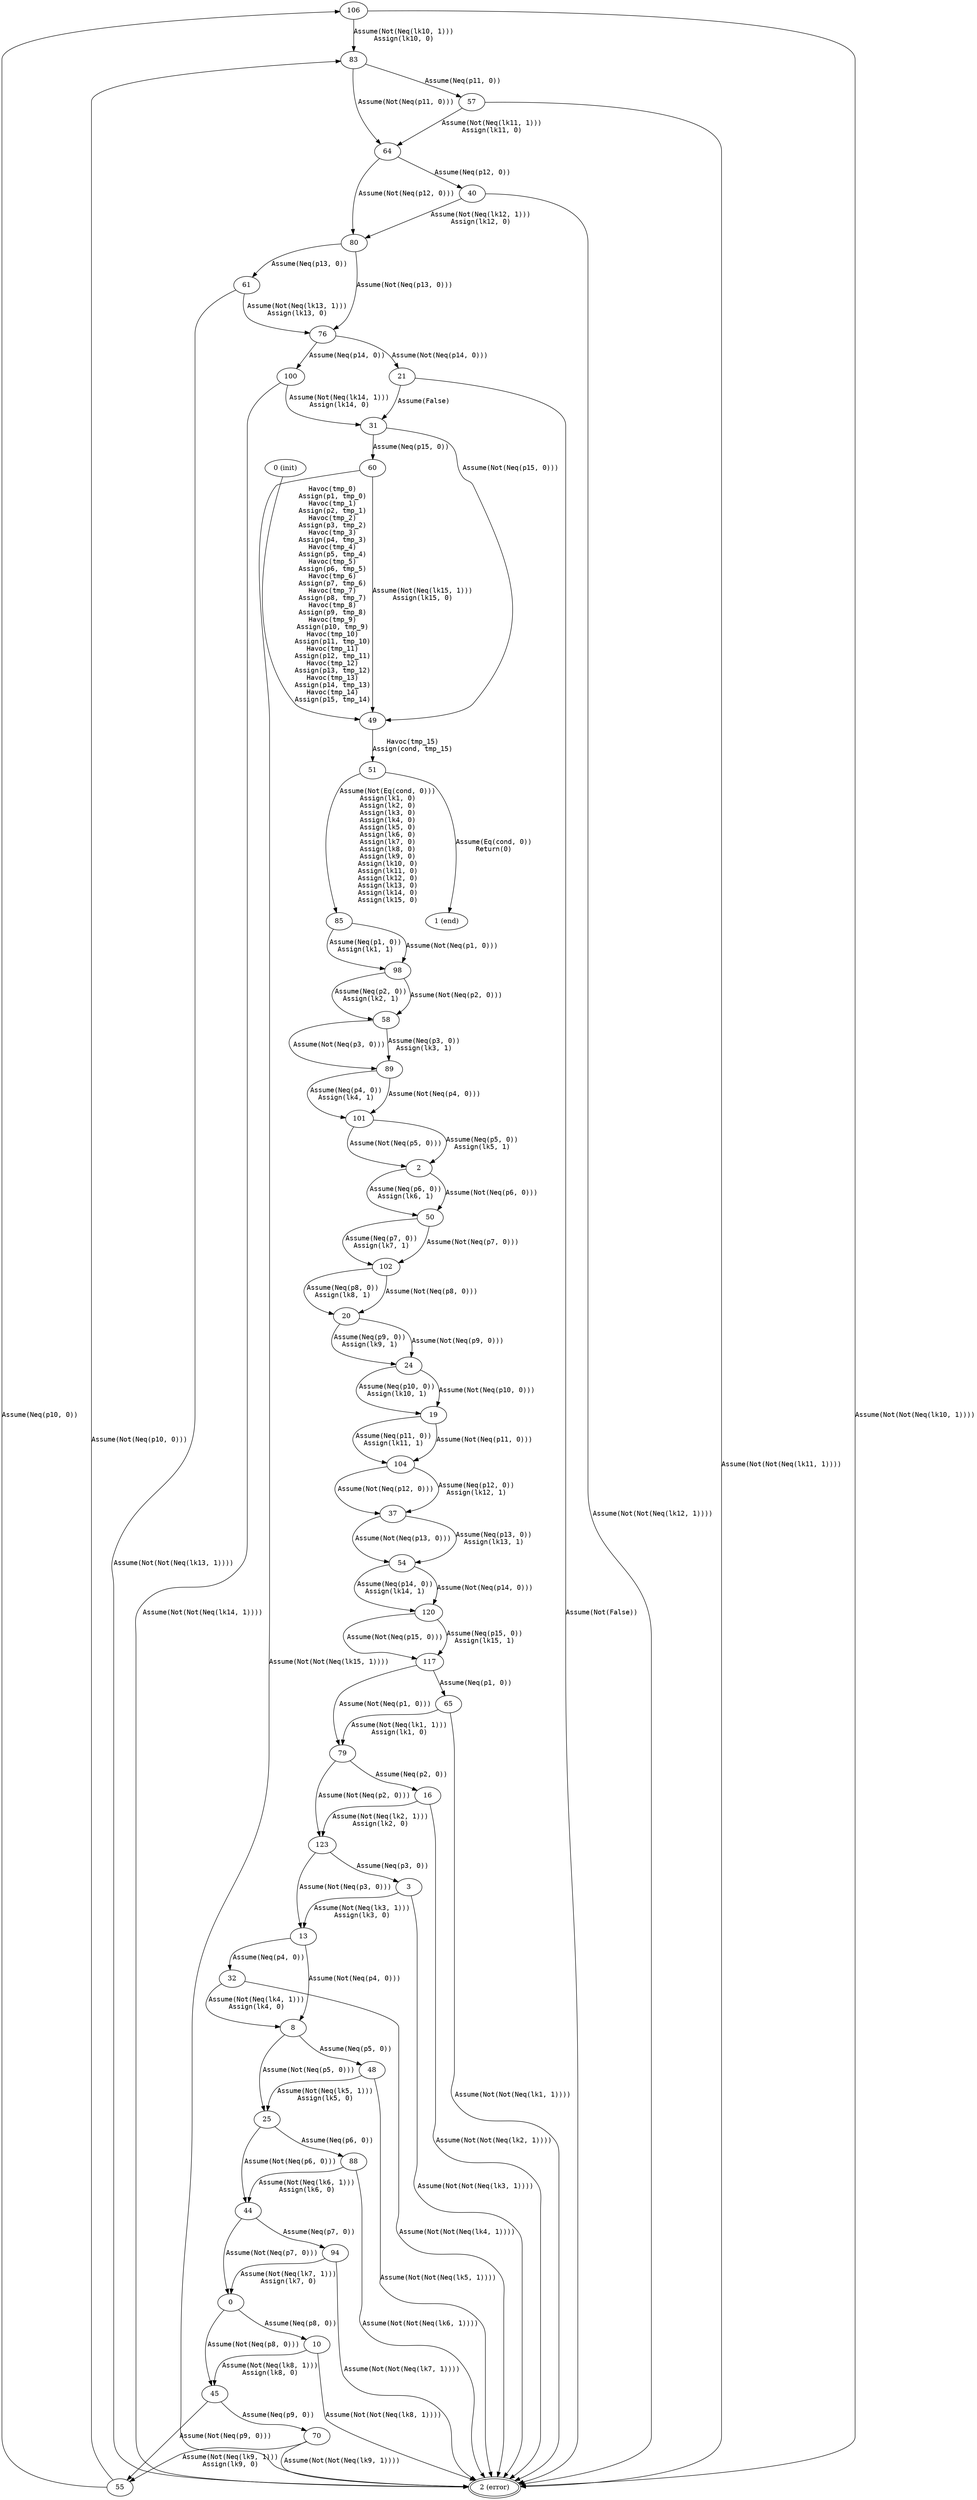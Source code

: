 digraph cfa {
	label="";
		44 [label="106",style="solid,filled",fillcolor=white,color=black,shape=ellipse];
		45 [label="70",style="solid,filled",fillcolor=white,color=black,shape=ellipse];
		46 [label="94",style="solid,filled",fillcolor=white,color=black,shape=ellipse];
		47 [label="88",style="solid,filled",fillcolor=white,color=black,shape=ellipse];
		48 [label="32",style="solid,filled",fillcolor=white,color=black,shape=ellipse];
		49 [label="16",style="solid,filled",fillcolor=white,color=black,shape=ellipse];
		50 [label="65",style="solid,filled",fillcolor=white,color=black,shape=ellipse];
		10 [label="50",style="solid,filled",fillcolor=white,color=black,shape=ellipse];
		11 [label="102",style="solid,filled",fillcolor=white,color=black,shape=ellipse];
		12 [label="20",style="solid,filled",fillcolor=white,color=black,shape=ellipse];
		13 [label="24",style="solid,filled",fillcolor=white,color=black,shape=ellipse];
		14 [label="19",style="solid,filled",fillcolor=white,color=black,shape=ellipse];
		15 [label="104",style="solid,filled",fillcolor=white,color=black,shape=ellipse];
		16 [label="37",style="solid,filled",fillcolor=white,color=black,shape=ellipse];
		17 [label="54",style="solid,filled",fillcolor=white,color=black,shape=ellipse];
		18 [label="120",style="solid,filled",fillcolor=white,color=black,shape=ellipse];
		19 [label="117",style="solid,filled",fillcolor=white,color=black,shape=ellipse];
		0 [label="0 (init)",style="solid,filled",fillcolor=white,color=black,shape=ellipse];
		1 [label="49",style="solid,filled",fillcolor=white,color=black,shape=ellipse];
		2 [label="51",style="solid,filled",fillcolor=white,color=black,shape=ellipse];
		3 [label="1 (end)",style="solid,filled",fillcolor=white,color=black,shape=ellipse];
		4 [label="85",style="solid,filled",fillcolor=white,color=black,shape=ellipse];
		5 [label="98",style="solid,filled",fillcolor=white,color=black,shape=ellipse];
		6 [label="58",style="solid,filled",fillcolor=white,color=black,shape=ellipse];
		7 [label="89",style="solid,filled",fillcolor=white,color=black,shape=ellipse];
		8 [label="101",style="solid,filled",fillcolor=white,color=black,shape=ellipse];
		9 [label="2",style="solid,filled",fillcolor=white,color=black,shape=ellipse];
		20 [label="79",style="solid,filled",fillcolor=white,color=black,shape=ellipse];
		21 [label="123",style="solid,filled",fillcolor=white,color=black,shape=ellipse];
		22 [label="3",style="solid,filled",fillcolor=white,color=black,shape=ellipse];
		23 [label="13",style="solid,filled",fillcolor=white,color=black,shape=ellipse];
		24 [label="8",style="solid,filled",fillcolor=white,color=black,shape=ellipse];
		25 [label="48",style="solid,filled",fillcolor=white,color=black,shape=ellipse];
		26 [label="2 (error)",peripheries=2,style="solid,filled",fillcolor=white,color=black,shape=ellipse];
		27 [label="25",style="solid,filled",fillcolor=white,color=black,shape=ellipse];
		28 [label="44",style="solid,filled",fillcolor=white,color=black,shape=ellipse];
		29 [label="0",style="solid,filled",fillcolor=white,color=black,shape=ellipse];
		30 [label="10",style="solid,filled",fillcolor=white,color=black,shape=ellipse];
		31 [label="45",style="solid,filled",fillcolor=white,color=black,shape=ellipse];
		32 [label="55",style="solid,filled",fillcolor=white,color=black,shape=ellipse];
		33 [label="83",style="solid,filled",fillcolor=white,color=black,shape=ellipse];
		34 [label="64",style="solid,filled",fillcolor=white,color=black,shape=ellipse];
		35 [label="80",style="solid,filled",fillcolor=white,color=black,shape=ellipse];
		36 [label="76",style="solid,filled",fillcolor=white,color=black,shape=ellipse];
		37 [label="100",style="solid,filled",fillcolor=white,color=black,shape=ellipse];
		38 [label="31",style="solid,filled",fillcolor=white,color=black,shape=ellipse];
		39 [label="60",style="solid,filled",fillcolor=white,color=black,shape=ellipse];
		40 [label="21",style="solid,filled",fillcolor=white,color=black,shape=ellipse];
		41 [label="61",style="solid,filled",fillcolor=white,color=black,shape=ellipse];
		42 [label="40",style="solid,filled",fillcolor=white,color=black,shape=ellipse];
		43 [label="57",style="solid,filled",fillcolor=white,color=black,shape=ellipse];
	44 -> 33 [label="Assume(Not(Neq(lk10, 1)))\nAssign(lk10, 0)",color=black,style=solid,fontname="courier"];
	44 -> 26 [label="Assume(Not(Not(Neq(lk10, 1))))",color=black,style=solid,fontname="courier"];
	45 -> 26 [label="Assume(Not(Not(Neq(lk9, 1))))",color=black,style=solid,fontname="courier"];
	45 -> 32 [label="Assume(Not(Neq(lk9, 1)))\nAssign(lk9, 0)",color=black,style=solid,fontname="courier"];
	46 -> 29 [label="Assume(Not(Neq(lk7, 1)))\nAssign(lk7, 0)",color=black,style=solid,fontname="courier"];
	46 -> 26 [label="Assume(Not(Not(Neq(lk7, 1))))",color=black,style=solid,fontname="courier"];
	47 -> 26 [label="Assume(Not(Not(Neq(lk6, 1))))",color=black,style=solid,fontname="courier"];
	47 -> 28 [label="Assume(Not(Neq(lk6, 1)))\nAssign(lk6, 0)",color=black,style=solid,fontname="courier"];
	48 -> 26 [label="Assume(Not(Not(Neq(lk4, 1))))",color=black,style=solid,fontname="courier"];
	48 -> 24 [label="Assume(Not(Neq(lk4, 1)))\nAssign(lk4, 0)",color=black,style=solid,fontname="courier"];
	49 -> 26 [label="Assume(Not(Not(Neq(lk2, 1))))",color=black,style=solid,fontname="courier"];
	49 -> 21 [label="Assume(Not(Neq(lk2, 1)))\nAssign(lk2, 0)",color=black,style=solid,fontname="courier"];
	50 -> 26 [label="Assume(Not(Not(Neq(lk1, 1))))",color=black,style=solid,fontname="courier"];
	50 -> 20 [label="Assume(Not(Neq(lk1, 1)))\nAssign(lk1, 0)",color=black,style=solid,fontname="courier"];
	10 -> 11 [label="Assume(Not(Neq(p7, 0)))",color=black,style=solid,fontname="courier"];
	10 -> 11 [label="Assume(Neq(p7, 0))\nAssign(lk7, 1)",color=black,style=solid,fontname="courier"];
	11 -> 12 [label="Assume(Not(Neq(p8, 0)))",color=black,style=solid,fontname="courier"];
	11 -> 12 [label="Assume(Neq(p8, 0))\nAssign(lk8, 1)",color=black,style=solid,fontname="courier"];
	12 -> 13 [label="Assume(Not(Neq(p9, 0)))",color=black,style=solid,fontname="courier"];
	12 -> 13 [label="Assume(Neq(p9, 0))\nAssign(lk9, 1)",color=black,style=solid,fontname="courier"];
	13 -> 14 [label="Assume(Not(Neq(p10, 0)))",color=black,style=solid,fontname="courier"];
	13 -> 14 [label="Assume(Neq(p10, 0))\nAssign(lk10, 1)",color=black,style=solid,fontname="courier"];
	14 -> 15 [label="Assume(Not(Neq(p11, 0)))",color=black,style=solid,fontname="courier"];
	14 -> 15 [label="Assume(Neq(p11, 0))\nAssign(lk11, 1)",color=black,style=solid,fontname="courier"];
	15 -> 16 [label="Assume(Neq(p12, 0))\nAssign(lk12, 1)",color=black,style=solid,fontname="courier"];
	15 -> 16 [label="Assume(Not(Neq(p12, 0)))",color=black,style=solid,fontname="courier"];
	16 -> 17 [label="Assume(Neq(p13, 0))\nAssign(lk13, 1)",color=black,style=solid,fontname="courier"];
	16 -> 17 [label="Assume(Not(Neq(p13, 0)))",color=black,style=solid,fontname="courier"];
	17 -> 18 [label="Assume(Not(Neq(p14, 0)))",color=black,style=solid,fontname="courier"];
	17 -> 18 [label="Assume(Neq(p14, 0))\nAssign(lk14, 1)",color=black,style=solid,fontname="courier"];
	18 -> 19 [label="Assume(Neq(p15, 0))\nAssign(lk15, 1)",color=black,style=solid,fontname="courier"];
	18 -> 19 [label="Assume(Not(Neq(p15, 0)))",color=black,style=solid,fontname="courier"];
	19 -> 20 [label="Assume(Not(Neq(p1, 0)))",color=black,style=solid,fontname="courier"];
	19 -> 50 [label="Assume(Neq(p1, 0))",color=black,style=solid,fontname="courier"];
	0 -> 1 [label="Havoc(tmp_0)\nAssign(p1, tmp_0)\nHavoc(tmp_1)\nAssign(p2, tmp_1)\nHavoc(tmp_2)\nAssign(p3, tmp_2)\nHavoc(tmp_3)\nAssign(p4, tmp_3)\nHavoc(tmp_4)\nAssign(p5, tmp_4)\nHavoc(tmp_5)\nAssign(p6, tmp_5)\nHavoc(tmp_6)\nAssign(p7, tmp_6)\nHavoc(tmp_7)\nAssign(p8, tmp_7)\nHavoc(tmp_8)\nAssign(p9, tmp_8)\nHavoc(tmp_9)\nAssign(p10, tmp_9)\nHavoc(tmp_10)\nAssign(p11, tmp_10)\nHavoc(tmp_11)\nAssign(p12, tmp_11)\nHavoc(tmp_12)\nAssign(p13, tmp_12)\nHavoc(tmp_13)\nAssign(p14, tmp_13)\nHavoc(tmp_14)\nAssign(p15, tmp_14)",color=black,style=solid,fontname="courier"];
	1 -> 2 [label="Havoc(tmp_15)\nAssign(cond, tmp_15)",color=black,style=solid,fontname="courier"];
	2 -> 3 [label="Assume(Eq(cond, 0))\nReturn(0)",color=black,style=solid,fontname="courier"];
	2 -> 4 [label="Assume(Not(Eq(cond, 0)))\nAssign(lk1, 0)\nAssign(lk2, 0)\nAssign(lk3, 0)\nAssign(lk4, 0)\nAssign(lk5, 0)\nAssign(lk6, 0)\nAssign(lk7, 0)\nAssign(lk8, 0)\nAssign(lk9, 0)\nAssign(lk10, 0)\nAssign(lk11, 0)\nAssign(lk12, 0)\nAssign(lk13, 0)\nAssign(lk14, 0)\nAssign(lk15, 0)",color=black,style=solid,fontname="courier"];
	4 -> 5 [label="Assume(Not(Neq(p1, 0)))",color=black,style=solid,fontname="courier"];
	4 -> 5 [label="Assume(Neq(p1, 0))\nAssign(lk1, 1)",color=black,style=solid,fontname="courier"];
	5 -> 6 [label="Assume(Not(Neq(p2, 0)))",color=black,style=solid,fontname="courier"];
	5 -> 6 [label="Assume(Neq(p2, 0))\nAssign(lk2, 1)",color=black,style=solid,fontname="courier"];
	6 -> 7 [label="Assume(Neq(p3, 0))\nAssign(lk3, 1)",color=black,style=solid,fontname="courier"];
	6 -> 7 [label="Assume(Not(Neq(p3, 0)))",color=black,style=solid,fontname="courier"];
	7 -> 8 [label="Assume(Not(Neq(p4, 0)))",color=black,style=solid,fontname="courier"];
	7 -> 8 [label="Assume(Neq(p4, 0))\nAssign(lk4, 1)",color=black,style=solid,fontname="courier"];
	8 -> 9 [label="Assume(Neq(p5, 0))\nAssign(lk5, 1)",color=black,style=solid,fontname="courier"];
	8 -> 9 [label="Assume(Not(Neq(p5, 0)))",color=black,style=solid,fontname="courier"];
	9 -> 10 [label="Assume(Not(Neq(p6, 0)))",color=black,style=solid,fontname="courier"];
	9 -> 10 [label="Assume(Neq(p6, 0))\nAssign(lk6, 1)",color=black,style=solid,fontname="courier"];
	20 -> 21 [label="Assume(Not(Neq(p2, 0)))",color=black,style=solid,fontname="courier"];
	20 -> 49 [label="Assume(Neq(p2, 0))",color=black,style=solid,fontname="courier"];
	21 -> 22 [label="Assume(Neq(p3, 0))",color=black,style=solid,fontname="courier"];
	21 -> 23 [label="Assume(Not(Neq(p3, 0)))",color=black,style=solid,fontname="courier"];
	22 -> 23 [label="Assume(Not(Neq(lk3, 1)))\nAssign(lk3, 0)",color=black,style=solid,fontname="courier"];
	22 -> 26 [label="Assume(Not(Not(Neq(lk3, 1))))",color=black,style=solid,fontname="courier"];
	23 -> 24 [label="Assume(Not(Neq(p4, 0)))",color=black,style=solid,fontname="courier"];
	23 -> 48 [label="Assume(Neq(p4, 0))",color=black,style=solid,fontname="courier"];
	24 -> 25 [label="Assume(Neq(p5, 0))",color=black,style=solid,fontname="courier"];
	24 -> 27 [label="Assume(Not(Neq(p5, 0)))",color=black,style=solid,fontname="courier"];
	25 -> 26 [label="Assume(Not(Not(Neq(lk5, 1))))",color=black,style=solid,fontname="courier"];
	25 -> 27 [label="Assume(Not(Neq(lk5, 1)))\nAssign(lk5, 0)",color=black,style=solid,fontname="courier"];
	27 -> 28 [label="Assume(Not(Neq(p6, 0)))",color=black,style=solid,fontname="courier"];
	27 -> 47 [label="Assume(Neq(p6, 0))",color=black,style=solid,fontname="courier"];
	28 -> 29 [label="Assume(Not(Neq(p7, 0)))",color=black,style=solid,fontname="courier"];
	28 -> 46 [label="Assume(Neq(p7, 0))",color=black,style=solid,fontname="courier"];
	29 -> 30 [label="Assume(Neq(p8, 0))",color=black,style=solid,fontname="courier"];
	29 -> 31 [label="Assume(Not(Neq(p8, 0)))",color=black,style=solid,fontname="courier"];
	30 -> 31 [label="Assume(Not(Neq(lk8, 1)))\nAssign(lk8, 0)",color=black,style=solid,fontname="courier"];
	30 -> 26 [label="Assume(Not(Not(Neq(lk8, 1))))",color=black,style=solid,fontname="courier"];
	31 -> 32 [label="Assume(Not(Neq(p9, 0)))",color=black,style=solid,fontname="courier"];
	31 -> 45 [label="Assume(Neq(p9, 0))",color=black,style=solid,fontname="courier"];
	32 -> 33 [label="Assume(Not(Neq(p10, 0)))",color=black,style=solid,fontname="courier"];
	32 -> 44 [label="Assume(Neq(p10, 0))",color=black,style=solid,fontname="courier"];
	33 -> 34 [label="Assume(Not(Neq(p11, 0)))",color=black,style=solid,fontname="courier"];
	33 -> 43 [label="Assume(Neq(p11, 0))",color=black,style=solid,fontname="courier"];
	34 -> 35 [label="Assume(Not(Neq(p12, 0)))",color=black,style=solid,fontname="courier"];
	34 -> 42 [label="Assume(Neq(p12, 0))",color=black,style=solid,fontname="courier"];
	35 -> 36 [label="Assume(Not(Neq(p13, 0)))",color=black,style=solid,fontname="courier"];
	35 -> 41 [label="Assume(Neq(p13, 0))",color=black,style=solid,fontname="courier"];
	36 -> 37 [label="Assume(Neq(p14, 0))",color=black,style=solid,fontname="courier"];
	36 -> 40 [label="Assume(Not(Neq(p14, 0)))",color=black,style=solid,fontname="courier"];
	37 -> 26 [label="Assume(Not(Not(Neq(lk14, 1))))",color=black,style=solid,fontname="courier"];
	37 -> 38 [label="Assume(Not(Neq(lk14, 1)))\nAssign(lk14, 0)",color=black,style=solid,fontname="courier"];
	38 -> 39 [label="Assume(Neq(p15, 0))",color=black,style=solid,fontname="courier"];
	38 -> 1 [label="Assume(Not(Neq(p15, 0)))",color=black,style=solid,fontname="courier"];
	39 -> 1 [label="Assume(Not(Neq(lk15, 1)))\nAssign(lk15, 0)",color=black,style=solid,fontname="courier"];
	39 -> 26 [label="Assume(Not(Not(Neq(lk15, 1))))",color=black,style=solid,fontname="courier"];
	40 -> 38 [label="Assume(False)",color=black,style=solid,fontname="courier"];
	40 -> 26 [label="Assume(Not(False))",color=black,style=solid,fontname="courier"];
	41 -> 26 [label="Assume(Not(Not(Neq(lk13, 1))))",color=black,style=solid,fontname="courier"];
	41 -> 36 [label="Assume(Not(Neq(lk13, 1)))\nAssign(lk13, 0)",color=black,style=solid,fontname="courier"];
	42 -> 35 [label="Assume(Not(Neq(lk12, 1)))\nAssign(lk12, 0)",color=black,style=solid,fontname="courier"];
	42 -> 26 [label="Assume(Not(Not(Neq(lk12, 1))))",color=black,style=solid,fontname="courier"];
	43 -> 34 [label="Assume(Not(Neq(lk11, 1)))\nAssign(lk11, 0)",color=black,style=solid,fontname="courier"];
	43 -> 26 [label="Assume(Not(Not(Neq(lk11, 1))))",color=black,style=solid,fontname="courier"];
}